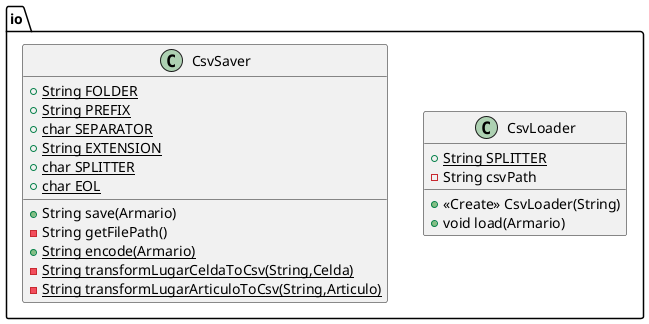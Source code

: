 @startuml
class io.CsvLoader {
+ {static} String SPLITTER
- String csvPath
+ <<Create>> CsvLoader(String)
+ void load(Armario)
}
class io.CsvSaver {
+ {static} String FOLDER
+ {static} String PREFIX
+ {static} char SEPARATOR
+ {static} String EXTENSION
+ {static} char SPLITTER
+ {static} char EOL
+ String save(Armario)
- String getFilePath()
+ {static} String encode(Armario)
- {static} String transformLugarCeldaToCsv(String,Celda)
- {static} String transformLugarArticuloToCsv(String,Articulo)
}
@enduml